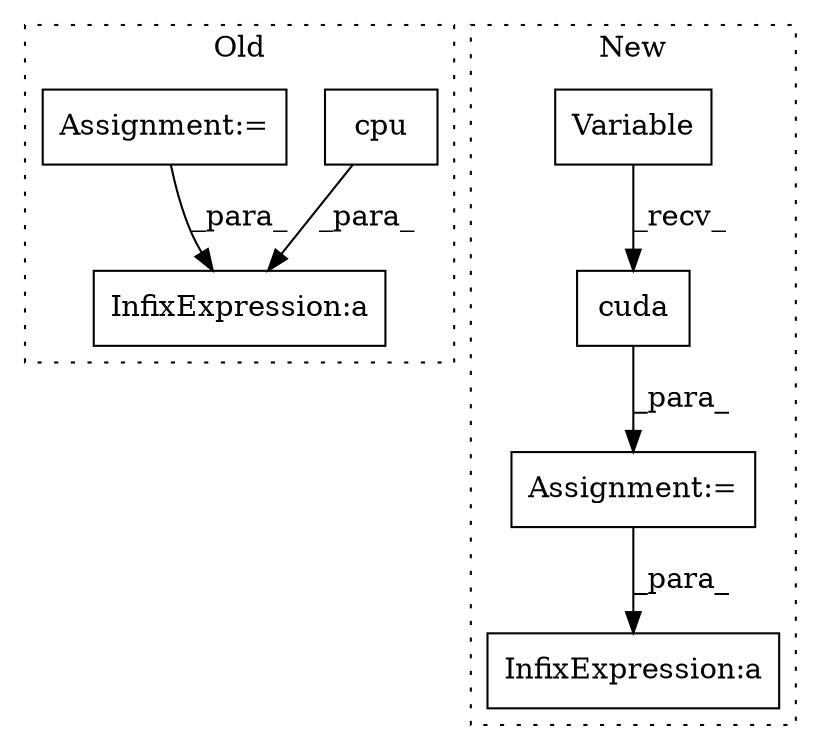 digraph G {
subgraph cluster0 {
1 [label="cpu" a="32" s="1359" l="5" shape="box"];
4 [label="InfixExpression:a" a="27" s="1436" l="3" shape="box"];
7 [label="Assignment:=" a="7" s="1380" l="1" shape="box"];
label = "Old";
style="dotted";
}
subgraph cluster1 {
2 [label="cuda" a="32" s="1117" l="6" shape="box"];
3 [label="Assignment:=" a="7" s="1145" l="1" shape="box"];
5 [label="Variable" a="32" s="1076,1115" l="9,1" shape="box"];
6 [label="InfixExpression:a" a="27" s="1222" l="3" shape="box"];
label = "New";
style="dotted";
}
1 -> 4 [label="_para_"];
2 -> 3 [label="_para_"];
3 -> 6 [label="_para_"];
5 -> 2 [label="_recv_"];
7 -> 4 [label="_para_"];
}